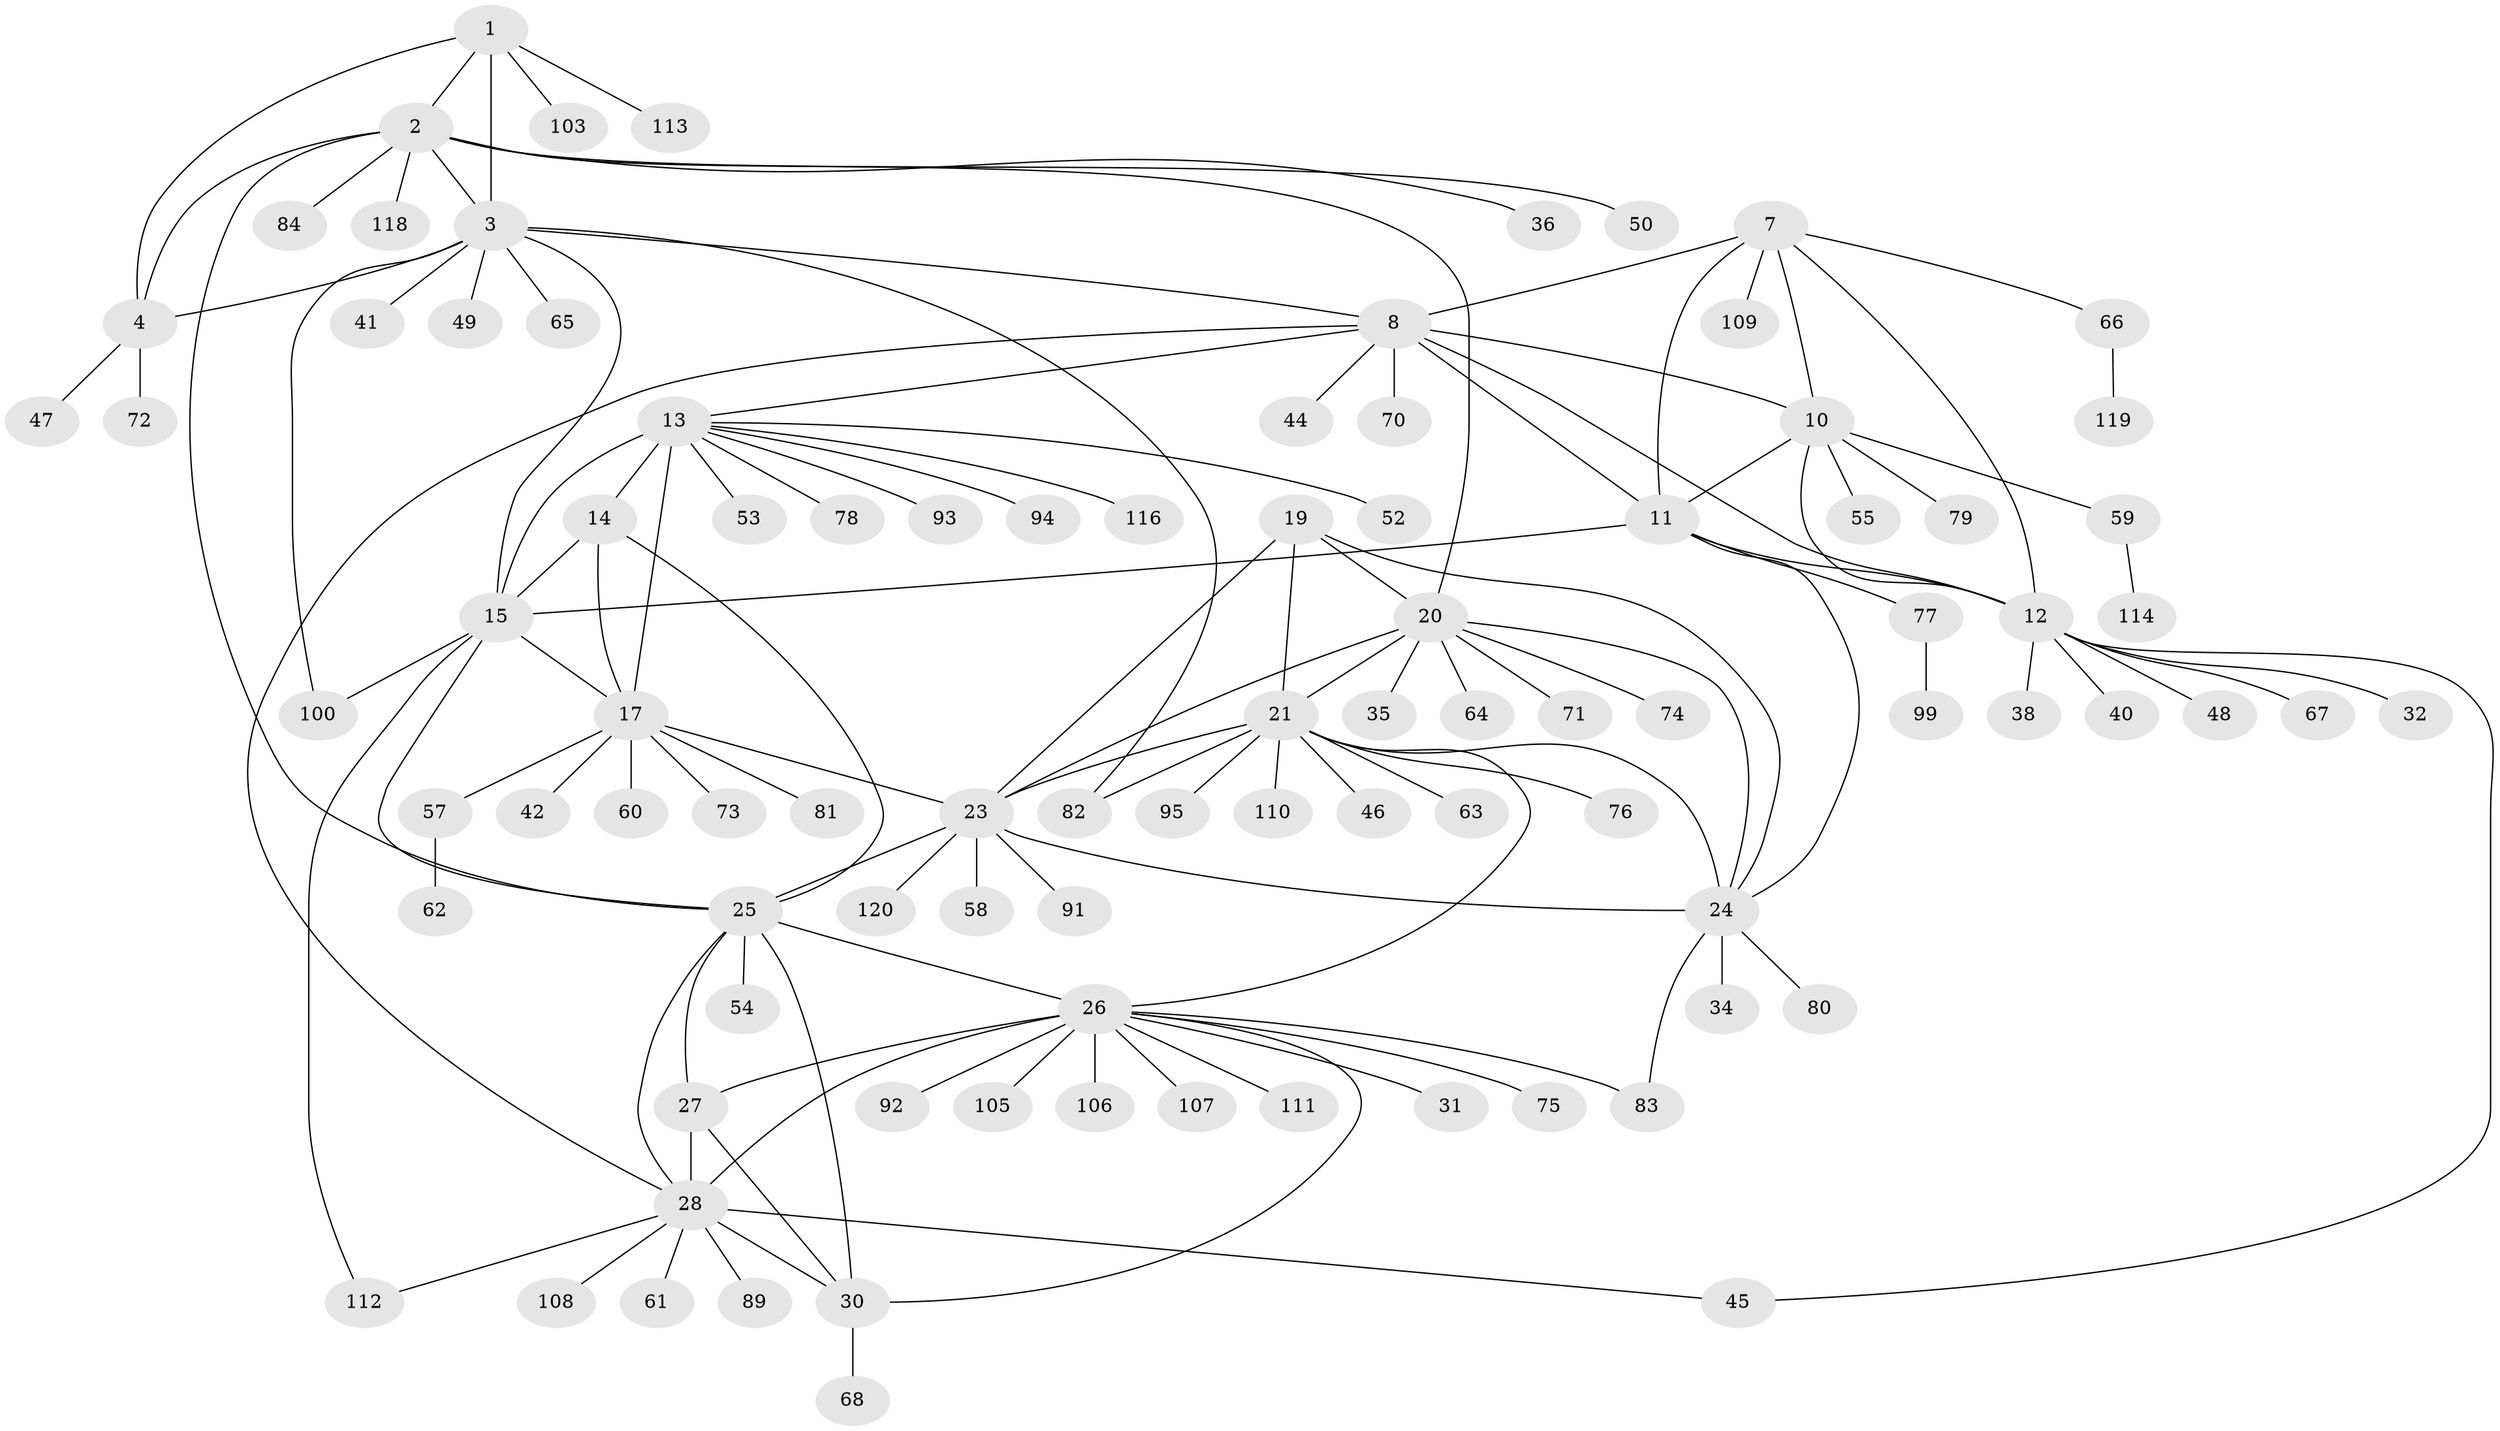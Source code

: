 // original degree distribution, {8: 0.05, 10: 0.05, 7: 0.03333333333333333, 5: 0.025, 9: 0.016666666666666666, 12: 0.025, 6: 0.025, 11: 0.025, 1: 0.5916666666666667, 2: 0.15, 3: 0.008333333333333333}
// Generated by graph-tools (version 1.1) at 2025/42/03/06/25 10:42:10]
// undirected, 93 vertices, 130 edges
graph export_dot {
graph [start="1"]
  node [color=gray90,style=filled];
  1 [super="+96"];
  2 [super="+6"];
  3 [super="+5"];
  4 [super="+97"];
  7 [super="+9"];
  8 [super="+87"];
  10 [super="+101"];
  11;
  12 [super="+33"];
  13 [super="+16"];
  14 [super="+18"];
  15 [super="+39"];
  17 [super="+117"];
  19 [super="+85"];
  20;
  21 [super="+22"];
  23 [super="+90"];
  24 [super="+37"];
  25 [super="+43"];
  26 [super="+29"];
  27;
  28 [super="+56"];
  30 [super="+51"];
  31;
  32;
  34;
  35;
  36;
  38;
  40;
  41;
  42;
  44;
  45;
  46;
  47 [super="+69"];
  48;
  49;
  50;
  52;
  53;
  54 [super="+102"];
  55 [super="+86"];
  57;
  58;
  59 [super="+98"];
  60;
  61;
  62;
  63;
  64;
  65;
  66 [super="+88"];
  67;
  68 [super="+104"];
  70;
  71;
  72;
  73;
  74;
  75;
  76;
  77;
  78;
  79;
  80 [super="+115"];
  81;
  82;
  83;
  84;
  89;
  91;
  92;
  93;
  94;
  95;
  99;
  100;
  103;
  105;
  106;
  107;
  108;
  109;
  110;
  111;
  112;
  113;
  114;
  116;
  118;
  119;
  120;
  1 -- 2 [weight=2];
  1 -- 3 [weight=2];
  1 -- 4;
  1 -- 103;
  1 -- 113;
  2 -- 3 [weight=4];
  2 -- 4 [weight=2];
  2 -- 25;
  2 -- 50;
  2 -- 84;
  2 -- 118;
  2 -- 20;
  2 -- 36;
  3 -- 4 [weight=2];
  3 -- 8;
  3 -- 15;
  3 -- 41;
  3 -- 65;
  3 -- 82;
  3 -- 49;
  3 -- 100;
  4 -- 47;
  4 -- 72;
  7 -- 8 [weight=2];
  7 -- 10 [weight=2];
  7 -- 11 [weight=2];
  7 -- 12 [weight=2];
  7 -- 66;
  7 -- 109;
  8 -- 10;
  8 -- 11;
  8 -- 12;
  8 -- 28;
  8 -- 44;
  8 -- 70;
  8 -- 13;
  10 -- 11;
  10 -- 12;
  10 -- 55;
  10 -- 59;
  10 -- 79;
  11 -- 12;
  11 -- 15;
  11 -- 24;
  11 -- 77;
  12 -- 32;
  12 -- 38;
  12 -- 40;
  12 -- 45;
  12 -- 48;
  12 -- 67;
  13 -- 14 [weight=4];
  13 -- 15 [weight=2];
  13 -- 17 [weight=2];
  13 -- 78;
  13 -- 116;
  13 -- 52;
  13 -- 53;
  13 -- 93;
  13 -- 94;
  14 -- 15 [weight=2];
  14 -- 17 [weight=2];
  14 -- 25;
  15 -- 17;
  15 -- 25;
  15 -- 100;
  15 -- 112;
  17 -- 23;
  17 -- 42;
  17 -- 57;
  17 -- 60;
  17 -- 73;
  17 -- 81;
  19 -- 20;
  19 -- 21 [weight=2];
  19 -- 23;
  19 -- 24;
  20 -- 21 [weight=2];
  20 -- 23;
  20 -- 24;
  20 -- 35;
  20 -- 64;
  20 -- 71;
  20 -- 74;
  21 -- 23 [weight=2];
  21 -- 24 [weight=2];
  21 -- 46;
  21 -- 63;
  21 -- 82;
  21 -- 95;
  21 -- 110;
  21 -- 76;
  21 -- 26;
  23 -- 24;
  23 -- 58;
  23 -- 91;
  23 -- 120;
  23 -- 25;
  24 -- 34;
  24 -- 80;
  24 -- 83;
  25 -- 26 [weight=2];
  25 -- 27;
  25 -- 28;
  25 -- 30;
  25 -- 54;
  26 -- 27 [weight=2];
  26 -- 28 [weight=2];
  26 -- 30 [weight=2];
  26 -- 31;
  26 -- 106;
  26 -- 107;
  26 -- 105;
  26 -- 75;
  26 -- 111;
  26 -- 92;
  26 -- 83;
  27 -- 28;
  27 -- 30;
  28 -- 30;
  28 -- 45;
  28 -- 61;
  28 -- 89;
  28 -- 108;
  28 -- 112;
  30 -- 68;
  57 -- 62;
  59 -- 114;
  66 -- 119;
  77 -- 99;
}
